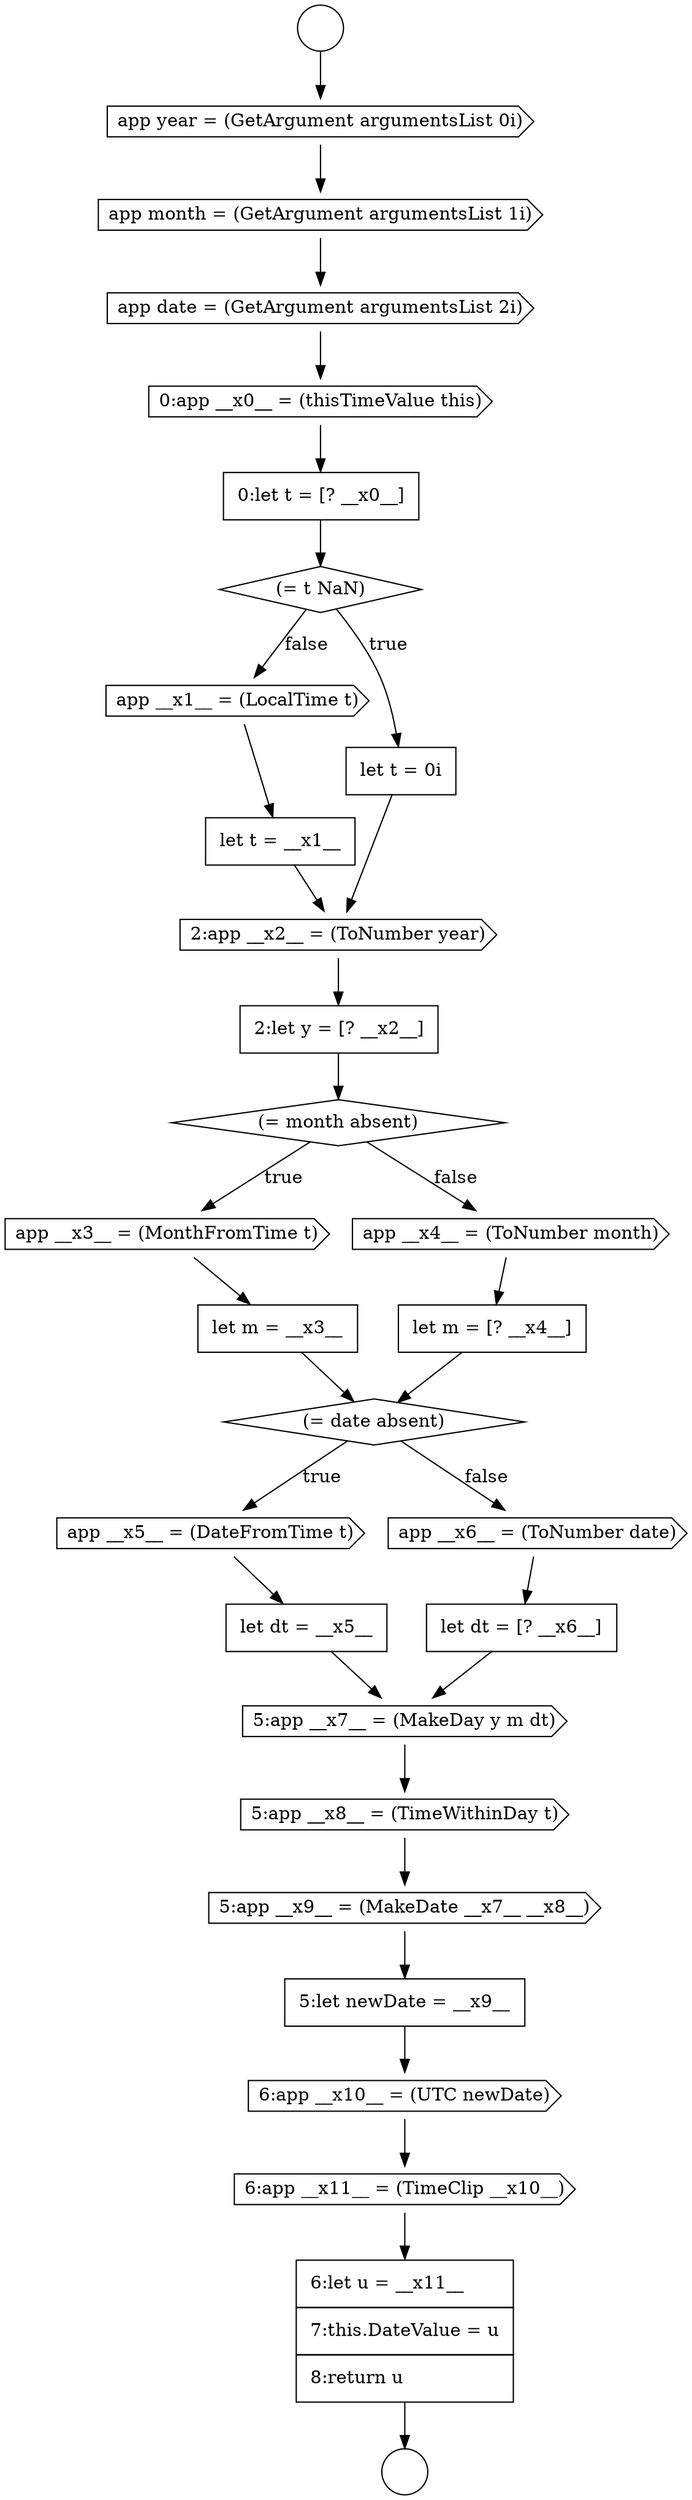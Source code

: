 digraph {
  node0 [shape=circle label=" " color="black" fillcolor="white" style=filled]
  node5 [shape=cds, label=<<font color="black">0:app __x0__ = (thisTimeValue this)</font>> color="black" fillcolor="white" style=filled]
  node10 [shape=none, margin=0, label=<<font color="black">
    <table border="0" cellborder="1" cellspacing="0" cellpadding="10">
      <tr><td align="left">let t = __x1__</td></tr>
    </table>
  </font>> color="black" fillcolor="white" style=filled]
  node14 [shape=cds, label=<<font color="black">app __x3__ = (MonthFromTime t)</font>> color="black" fillcolor="white" style=filled]
  node1 [shape=circle label=" " color="black" fillcolor="white" style=filled]
  node6 [shape=none, margin=0, label=<<font color="black">
    <table border="0" cellborder="1" cellspacing="0" cellpadding="10">
      <tr><td align="left">0:let t = [? __x0__]</td></tr>
    </table>
  </font>> color="black" fillcolor="white" style=filled]
  node9 [shape=cds, label=<<font color="black">app __x1__ = (LocalTime t)</font>> color="black" fillcolor="white" style=filled]
  node13 [shape=diamond, label=<<font color="black">(= month absent)</font>> color="black" fillcolor="white" style=filled]
  node2 [shape=cds, label=<<font color="black">app year = (GetArgument argumentsList 0i)</font>> color="black" fillcolor="white" style=filled]
  node17 [shape=none, margin=0, label=<<font color="black">
    <table border="0" cellborder="1" cellspacing="0" cellpadding="10">
      <tr><td align="left">let m = [? __x4__]</td></tr>
    </table>
  </font>> color="black" fillcolor="white" style=filled]
  node12 [shape=none, margin=0, label=<<font color="black">
    <table border="0" cellborder="1" cellspacing="0" cellpadding="10">
      <tr><td align="left">2:let y = [? __x2__]</td></tr>
    </table>
  </font>> color="black" fillcolor="white" style=filled]
  node7 [shape=diamond, label=<<font color="black">(= t NaN)</font>> color="black" fillcolor="white" style=filled]
  node3 [shape=cds, label=<<font color="black">app month = (GetArgument argumentsList 1i)</font>> color="black" fillcolor="white" style=filled]
  node18 [shape=diamond, label=<<font color="black">(= date absent)</font>> color="black" fillcolor="white" style=filled]
  node16 [shape=cds, label=<<font color="black">app __x4__ = (ToNumber month)</font>> color="black" fillcolor="white" style=filled]
  node11 [shape=cds, label=<<font color="black">2:app __x2__ = (ToNumber year)</font>> color="black" fillcolor="white" style=filled]
  node8 [shape=none, margin=0, label=<<font color="black">
    <table border="0" cellborder="1" cellspacing="0" cellpadding="10">
      <tr><td align="left">let t = 0i</td></tr>
    </table>
  </font>> color="black" fillcolor="white" style=filled]
  node19 [shape=cds, label=<<font color="black">app __x5__ = (DateFromTime t)</font>> color="black" fillcolor="white" style=filled]
  node4 [shape=cds, label=<<font color="black">app date = (GetArgument argumentsList 2i)</font>> color="black" fillcolor="white" style=filled]
  node15 [shape=none, margin=0, label=<<font color="black">
    <table border="0" cellborder="1" cellspacing="0" cellpadding="10">
      <tr><td align="left">let m = __x3__</td></tr>
    </table>
  </font>> color="black" fillcolor="white" style=filled]
  node24 [shape=cds, label=<<font color="black">5:app __x8__ = (TimeWithinDay t)</font>> color="black" fillcolor="white" style=filled]
  node25 [shape=cds, label=<<font color="black">5:app __x9__ = (MakeDate __x7__ __x8__)</font>> color="black" fillcolor="white" style=filled]
  node20 [shape=none, margin=0, label=<<font color="black">
    <table border="0" cellborder="1" cellspacing="0" cellpadding="10">
      <tr><td align="left">let dt = __x5__</td></tr>
    </table>
  </font>> color="black" fillcolor="white" style=filled]
  node29 [shape=none, margin=0, label=<<font color="black">
    <table border="0" cellborder="1" cellspacing="0" cellpadding="10">
      <tr><td align="left">6:let u = __x11__</td></tr>
      <tr><td align="left">7:this.DateValue = u</td></tr>
      <tr><td align="left">8:return u</td></tr>
    </table>
  </font>> color="black" fillcolor="white" style=filled]
  node28 [shape=cds, label=<<font color="black">6:app __x11__ = (TimeClip __x10__)</font>> color="black" fillcolor="white" style=filled]
  node21 [shape=cds, label=<<font color="black">app __x6__ = (ToNumber date)</font>> color="black" fillcolor="white" style=filled]
  node22 [shape=none, margin=0, label=<<font color="black">
    <table border="0" cellborder="1" cellspacing="0" cellpadding="10">
      <tr><td align="left">let dt = [? __x6__]</td></tr>
    </table>
  </font>> color="black" fillcolor="white" style=filled]
  node27 [shape=cds, label=<<font color="black">6:app __x10__ = (UTC newDate)</font>> color="black" fillcolor="white" style=filled]
  node26 [shape=none, margin=0, label=<<font color="black">
    <table border="0" cellborder="1" cellspacing="0" cellpadding="10">
      <tr><td align="left">5:let newDate = __x9__</td></tr>
    </table>
  </font>> color="black" fillcolor="white" style=filled]
  node23 [shape=cds, label=<<font color="black">5:app __x7__ = (MakeDay y m dt)</font>> color="black" fillcolor="white" style=filled]
  node28 -> node29 [ color="black"]
  node2 -> node3 [ color="black"]
  node11 -> node12 [ color="black"]
  node7 -> node8 [label=<<font color="black">true</font>> color="black"]
  node7 -> node9 [label=<<font color="black">false</font>> color="black"]
  node19 -> node20 [ color="black"]
  node12 -> node13 [ color="black"]
  node27 -> node28 [ color="black"]
  node26 -> node27 [ color="black"]
  node10 -> node11 [ color="black"]
  node4 -> node5 [ color="black"]
  node25 -> node26 [ color="black"]
  node21 -> node22 [ color="black"]
  node24 -> node25 [ color="black"]
  node29 -> node1 [ color="black"]
  node16 -> node17 [ color="black"]
  node8 -> node11 [ color="black"]
  node5 -> node6 [ color="black"]
  node3 -> node4 [ color="black"]
  node0 -> node2 [ color="black"]
  node15 -> node18 [ color="black"]
  node13 -> node14 [label=<<font color="black">true</font>> color="black"]
  node13 -> node16 [label=<<font color="black">false</font>> color="black"]
  node22 -> node23 [ color="black"]
  node6 -> node7 [ color="black"]
  node9 -> node10 [ color="black"]
  node20 -> node23 [ color="black"]
  node23 -> node24 [ color="black"]
  node14 -> node15 [ color="black"]
  node18 -> node19 [label=<<font color="black">true</font>> color="black"]
  node18 -> node21 [label=<<font color="black">false</font>> color="black"]
  node17 -> node18 [ color="black"]
}
